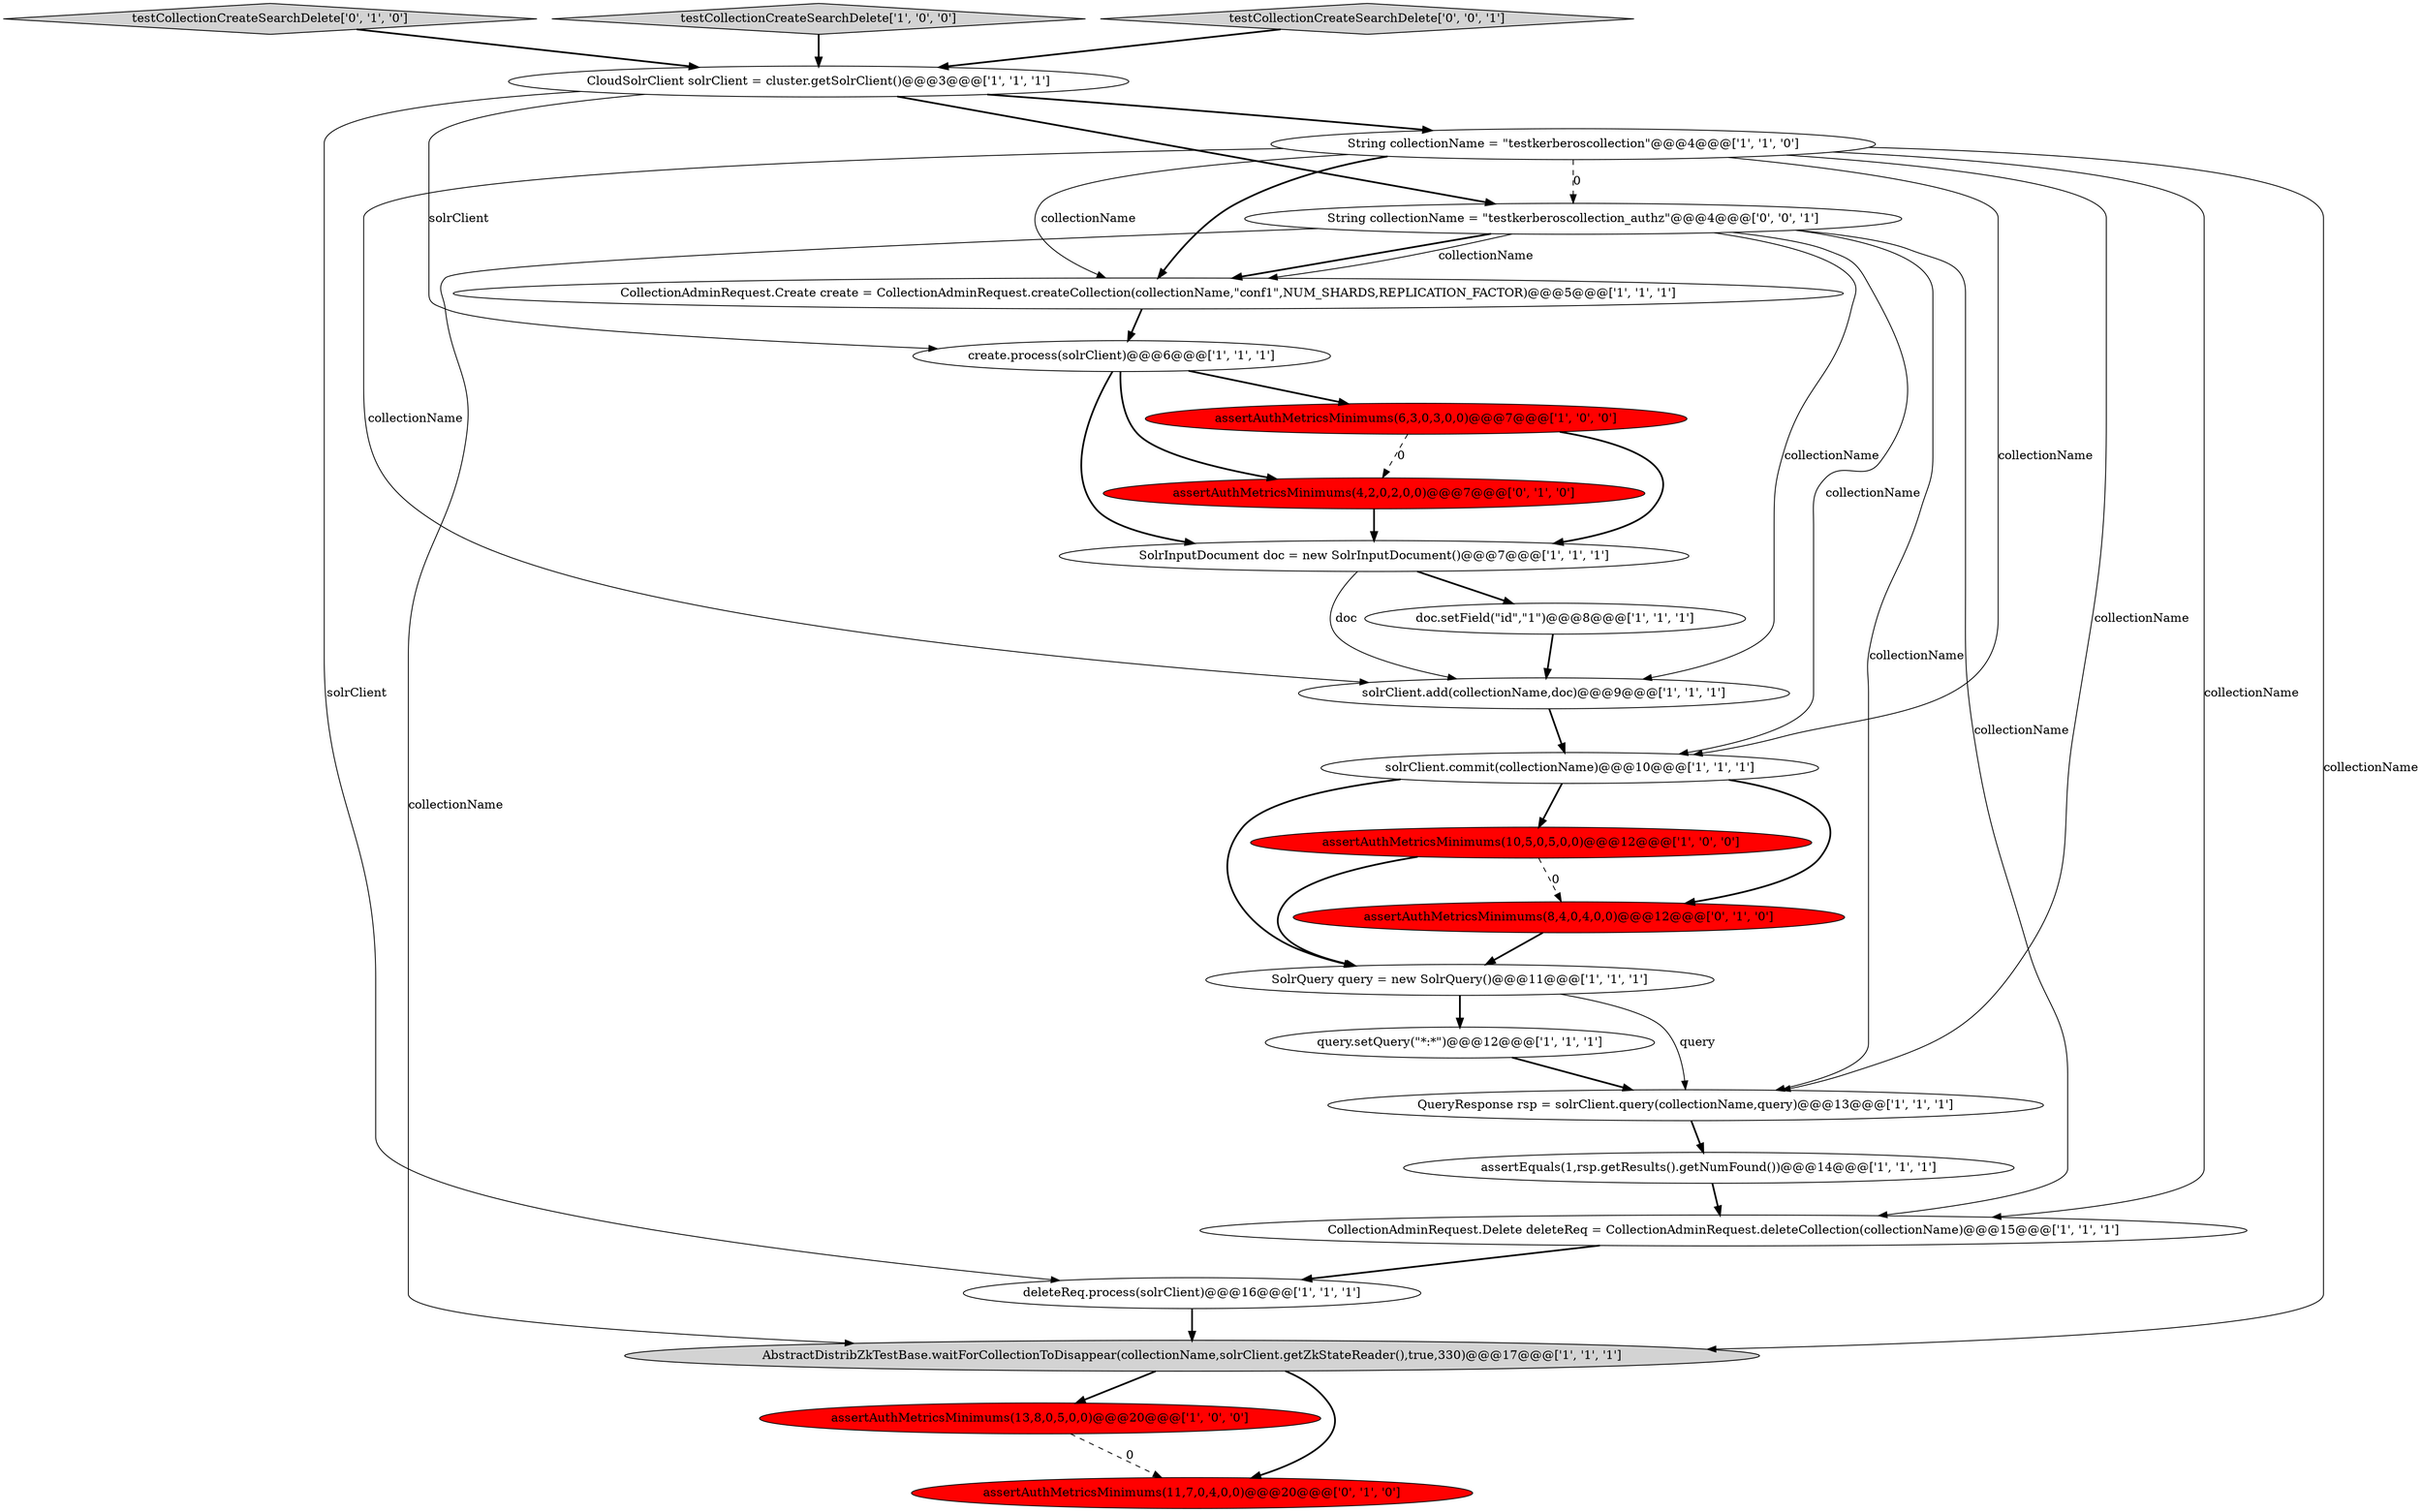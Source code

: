 digraph {
1 [style = filled, label = "assertAuthMetricsMinimums(13,8,0,5,0,0)@@@20@@@['1', '0', '0']", fillcolor = red, shape = ellipse image = "AAA1AAABBB1BBB"];
8 [style = filled, label = "assertAuthMetricsMinimums(6,3,0,3,0,0)@@@7@@@['1', '0', '0']", fillcolor = red, shape = ellipse image = "AAA1AAABBB1BBB"];
20 [style = filled, label = "assertAuthMetricsMinimums(4,2,0,2,0,0)@@@7@@@['0', '1', '0']", fillcolor = red, shape = ellipse image = "AAA1AAABBB2BBB"];
21 [style = filled, label = "assertAuthMetricsMinimums(8,4,0,4,0,0)@@@12@@@['0', '1', '0']", fillcolor = red, shape = ellipse image = "AAA1AAABBB2BBB"];
19 [style = filled, label = "testCollectionCreateSearchDelete['0', '1', '0']", fillcolor = lightgray, shape = diamond image = "AAA0AAABBB2BBB"];
16 [style = filled, label = "testCollectionCreateSearchDelete['1', '0', '0']", fillcolor = lightgray, shape = diamond image = "AAA0AAABBB1BBB"];
5 [style = filled, label = "deleteReq.process(solrClient)@@@16@@@['1', '1', '1']", fillcolor = white, shape = ellipse image = "AAA0AAABBB1BBB"];
12 [style = filled, label = "String collectionName = \"testkerberoscollection\"@@@4@@@['1', '1', '0']", fillcolor = white, shape = ellipse image = "AAA0AAABBB1BBB"];
4 [style = filled, label = "QueryResponse rsp = solrClient.query(collectionName,query)@@@13@@@['1', '1', '1']", fillcolor = white, shape = ellipse image = "AAA0AAABBB1BBB"];
9 [style = filled, label = "CollectionAdminRequest.Delete deleteReq = CollectionAdminRequest.deleteCollection(collectionName)@@@15@@@['1', '1', '1']", fillcolor = white, shape = ellipse image = "AAA0AAABBB1BBB"];
7 [style = filled, label = "query.setQuery(\"*:*\")@@@12@@@['1', '1', '1']", fillcolor = white, shape = ellipse image = "AAA0AAABBB1BBB"];
10 [style = filled, label = "create.process(solrClient)@@@6@@@['1', '1', '1']", fillcolor = white, shape = ellipse image = "AAA0AAABBB1BBB"];
11 [style = filled, label = "SolrQuery query = new SolrQuery()@@@11@@@['1', '1', '1']", fillcolor = white, shape = ellipse image = "AAA0AAABBB1BBB"];
17 [style = filled, label = "SolrInputDocument doc = new SolrInputDocument()@@@7@@@['1', '1', '1']", fillcolor = white, shape = ellipse image = "AAA0AAABBB1BBB"];
3 [style = filled, label = "solrClient.add(collectionName,doc)@@@9@@@['1', '1', '1']", fillcolor = white, shape = ellipse image = "AAA0AAABBB1BBB"];
18 [style = filled, label = "doc.setField(\"id\",\"1\")@@@8@@@['1', '1', '1']", fillcolor = white, shape = ellipse image = "AAA0AAABBB1BBB"];
2 [style = filled, label = "CollectionAdminRequest.Create create = CollectionAdminRequest.createCollection(collectionName,\"conf1\",NUM_SHARDS,REPLICATION_FACTOR)@@@5@@@['1', '1', '1']", fillcolor = white, shape = ellipse image = "AAA0AAABBB1BBB"];
14 [style = filled, label = "solrClient.commit(collectionName)@@@10@@@['1', '1', '1']", fillcolor = white, shape = ellipse image = "AAA0AAABBB1BBB"];
0 [style = filled, label = "assertAuthMetricsMinimums(10,5,0,5,0,0)@@@12@@@['1', '0', '0']", fillcolor = red, shape = ellipse image = "AAA1AAABBB1BBB"];
13 [style = filled, label = "CloudSolrClient solrClient = cluster.getSolrClient()@@@3@@@['1', '1', '1']", fillcolor = white, shape = ellipse image = "AAA0AAABBB1BBB"];
22 [style = filled, label = "assertAuthMetricsMinimums(11,7,0,4,0,0)@@@20@@@['0', '1', '0']", fillcolor = red, shape = ellipse image = "AAA1AAABBB2BBB"];
15 [style = filled, label = "AbstractDistribZkTestBase.waitForCollectionToDisappear(collectionName,solrClient.getZkStateReader(),true,330)@@@17@@@['1', '1', '1']", fillcolor = lightgray, shape = ellipse image = "AAA0AAABBB1BBB"];
24 [style = filled, label = "String collectionName = \"testkerberoscollection_authz\"@@@4@@@['0', '0', '1']", fillcolor = white, shape = ellipse image = "AAA0AAABBB3BBB"];
6 [style = filled, label = "assertEquals(1,rsp.getResults().getNumFound())@@@14@@@['1', '1', '1']", fillcolor = white, shape = ellipse image = "AAA0AAABBB1BBB"];
23 [style = filled, label = "testCollectionCreateSearchDelete['0', '0', '1']", fillcolor = lightgray, shape = diamond image = "AAA0AAABBB3BBB"];
18->3 [style = bold, label=""];
16->13 [style = bold, label=""];
10->20 [style = bold, label=""];
20->17 [style = bold, label=""];
13->24 [style = bold, label=""];
24->2 [style = bold, label=""];
4->6 [style = bold, label=""];
12->9 [style = solid, label="collectionName"];
24->14 [style = solid, label="collectionName"];
17->3 [style = solid, label="doc"];
24->3 [style = solid, label="collectionName"];
3->14 [style = bold, label=""];
8->20 [style = dashed, label="0"];
0->11 [style = bold, label=""];
5->15 [style = bold, label=""];
12->2 [style = solid, label="collectionName"];
10->17 [style = bold, label=""];
7->4 [style = bold, label=""];
2->10 [style = bold, label=""];
11->4 [style = solid, label="query"];
24->9 [style = solid, label="collectionName"];
24->2 [style = solid, label="collectionName"];
1->22 [style = dashed, label="0"];
15->22 [style = bold, label=""];
12->14 [style = solid, label="collectionName"];
8->17 [style = bold, label=""];
12->2 [style = bold, label=""];
13->12 [style = bold, label=""];
13->5 [style = solid, label="solrClient"];
19->13 [style = bold, label=""];
10->8 [style = bold, label=""];
14->0 [style = bold, label=""];
21->11 [style = bold, label=""];
23->13 [style = bold, label=""];
0->21 [style = dashed, label="0"];
12->24 [style = dashed, label="0"];
17->18 [style = bold, label=""];
24->15 [style = solid, label="collectionName"];
13->10 [style = solid, label="solrClient"];
9->5 [style = bold, label=""];
24->4 [style = solid, label="collectionName"];
12->3 [style = solid, label="collectionName"];
6->9 [style = bold, label=""];
12->15 [style = solid, label="collectionName"];
14->11 [style = bold, label=""];
12->4 [style = solid, label="collectionName"];
14->21 [style = bold, label=""];
11->7 [style = bold, label=""];
15->1 [style = bold, label=""];
}
